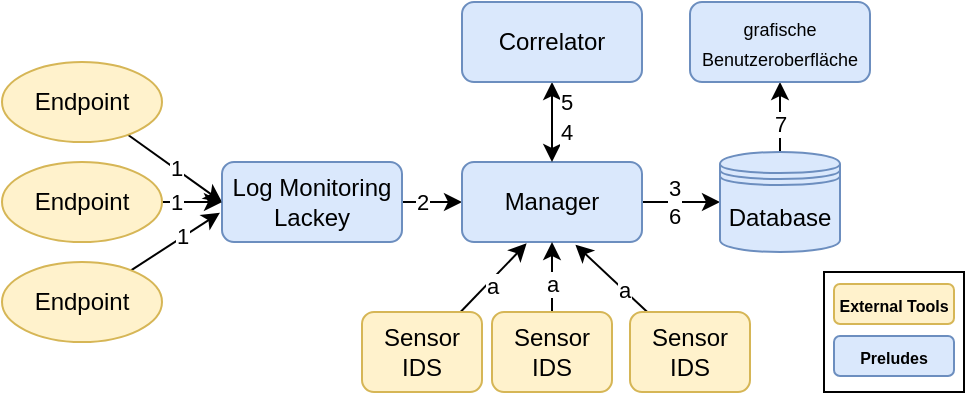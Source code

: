 <mxfile version="21.3.2" type="device">
  <diagram id="C5RBs43oDa-KdzZeNtuy" name="Page-1">
    <mxGraphModel dx="989" dy="539" grid="1" gridSize="10" guides="1" tooltips="1" connect="1" arrows="1" fold="1" page="1" pageScale="1" pageWidth="827" pageHeight="1169" math="0" shadow="0">
      <root>
        <mxCell id="WIyWlLk6GJQsqaUBKTNV-0" />
        <mxCell id="WIyWlLk6GJQsqaUBKTNV-1" parent="WIyWlLk6GJQsqaUBKTNV-0" />
        <mxCell id="Tn3Q-JOgf97j42v1SPCj-45" value="" style="rounded=0;whiteSpace=wrap;html=1;" vertex="1" parent="WIyWlLk6GJQsqaUBKTNV-1">
          <mxGeometry x="481" y="205" width="70" height="60" as="geometry" />
        </mxCell>
        <mxCell id="Tn3Q-JOgf97j42v1SPCj-21" value="1" style="rounded=0;orthogonalLoop=1;jettySize=auto;html=1;entryX=0;entryY=0.5;entryDx=0;entryDy=0;" edge="1" parent="WIyWlLk6GJQsqaUBKTNV-1" source="Tn3Q-JOgf97j42v1SPCj-0" target="Tn3Q-JOgf97j42v1SPCj-3">
          <mxGeometry relative="1" as="geometry" />
        </mxCell>
        <mxCell id="Tn3Q-JOgf97j42v1SPCj-0" value="Endpoint" style="ellipse;whiteSpace=wrap;html=1;fillColor=#fff2cc;strokeColor=#d6b656;" vertex="1" parent="WIyWlLk6GJQsqaUBKTNV-1">
          <mxGeometry x="70" y="100" width="80" height="40" as="geometry" />
        </mxCell>
        <mxCell id="Tn3Q-JOgf97j42v1SPCj-22" value="2" style="edgeStyle=orthogonalEdgeStyle;rounded=0;orthogonalLoop=1;jettySize=auto;html=1;" edge="1" parent="WIyWlLk6GJQsqaUBKTNV-1">
          <mxGeometry x="-0.333" relative="1" as="geometry">
            <mxPoint x="270" y="170.029" as="sourcePoint" />
            <mxPoint x="300" y="170.029" as="targetPoint" />
            <mxPoint as="offset" />
          </mxGeometry>
        </mxCell>
        <mxCell id="Tn3Q-JOgf97j42v1SPCj-3" value="Log Monitoring Lackey" style="rounded=1;whiteSpace=wrap;html=1;fillColor=#dae8fc;strokeColor=#6c8ebf;" vertex="1" parent="WIyWlLk6GJQsqaUBKTNV-1">
          <mxGeometry x="180" y="150" width="90" height="40" as="geometry" />
        </mxCell>
        <mxCell id="Tn3Q-JOgf97j42v1SPCj-19" style="rounded=0;orthogonalLoop=1;jettySize=auto;html=1;" edge="1" parent="WIyWlLk6GJQsqaUBKTNV-1" source="Tn3Q-JOgf97j42v1SPCj-7" target="Tn3Q-JOgf97j42v1SPCj-3">
          <mxGeometry relative="1" as="geometry" />
        </mxCell>
        <mxCell id="Tn3Q-JOgf97j42v1SPCj-31" value="1" style="edgeLabel;html=1;align=center;verticalAlign=middle;resizable=0;points=[];" vertex="1" connectable="0" parent="Tn3Q-JOgf97j42v1SPCj-19">
          <mxGeometry x="-0.578" relative="1" as="geometry">
            <mxPoint as="offset" />
          </mxGeometry>
        </mxCell>
        <mxCell id="Tn3Q-JOgf97j42v1SPCj-7" value="Endpoint" style="ellipse;whiteSpace=wrap;html=1;fillColor=#fff2cc;strokeColor=#d6b656;" vertex="1" parent="WIyWlLk6GJQsqaUBKTNV-1">
          <mxGeometry x="70" y="150" width="80" height="40" as="geometry" />
        </mxCell>
        <mxCell id="Tn3Q-JOgf97j42v1SPCj-20" style="rounded=0;orthogonalLoop=1;jettySize=auto;html=1;entryX=-0.011;entryY=0.633;entryDx=0;entryDy=0;entryPerimeter=0;" edge="1" parent="WIyWlLk6GJQsqaUBKTNV-1" source="Tn3Q-JOgf97j42v1SPCj-9" target="Tn3Q-JOgf97j42v1SPCj-3">
          <mxGeometry relative="1" as="geometry" />
        </mxCell>
        <mxCell id="Tn3Q-JOgf97j42v1SPCj-32" value="1" style="edgeLabel;html=1;align=center;verticalAlign=middle;resizable=0;points=[];" vertex="1" connectable="0" parent="Tn3Q-JOgf97j42v1SPCj-20">
          <mxGeometry x="0.177" y="1" relative="1" as="geometry">
            <mxPoint as="offset" />
          </mxGeometry>
        </mxCell>
        <mxCell id="Tn3Q-JOgf97j42v1SPCj-9" value="Endpoint" style="ellipse;whiteSpace=wrap;html=1;fillColor=#fff2cc;strokeColor=#d6b656;" vertex="1" parent="WIyWlLk6GJQsqaUBKTNV-1">
          <mxGeometry x="70" y="200" width="80" height="40" as="geometry" />
        </mxCell>
        <mxCell id="Tn3Q-JOgf97j42v1SPCj-23" style="edgeStyle=orthogonalEdgeStyle;rounded=0;orthogonalLoop=1;jettySize=auto;html=1;entryX=0;entryY=0.5;entryDx=0;entryDy=0;" edge="1" parent="WIyWlLk6GJQsqaUBKTNV-1" source="Tn3Q-JOgf97j42v1SPCj-10" target="Tn3Q-JOgf97j42v1SPCj-15">
          <mxGeometry relative="1" as="geometry" />
        </mxCell>
        <mxCell id="Tn3Q-JOgf97j42v1SPCj-38" value="&lt;div&gt;3&lt;/div&gt;&lt;div&gt;6&lt;br&gt;&lt;/div&gt;" style="edgeLabel;html=1;align=center;verticalAlign=middle;resizable=0;points=[];" vertex="1" connectable="0" parent="Tn3Q-JOgf97j42v1SPCj-23">
          <mxGeometry x="-0.252" relative="1" as="geometry">
            <mxPoint as="offset" />
          </mxGeometry>
        </mxCell>
        <mxCell id="Tn3Q-JOgf97j42v1SPCj-10" value="Manager" style="rounded=1;whiteSpace=wrap;html=1;fillColor=#dae8fc;strokeColor=#6c8ebf;" vertex="1" parent="WIyWlLk6GJQsqaUBKTNV-1">
          <mxGeometry x="300" y="150" width="90" height="40" as="geometry" />
        </mxCell>
        <mxCell id="Tn3Q-JOgf97j42v1SPCj-30" style="edgeStyle=orthogonalEdgeStyle;rounded=0;orthogonalLoop=1;jettySize=auto;html=1;endArrow=classic;endFill=1;startArrow=classic;startFill=1;" edge="1" parent="WIyWlLk6GJQsqaUBKTNV-1" source="Tn3Q-JOgf97j42v1SPCj-11" target="Tn3Q-JOgf97j42v1SPCj-10">
          <mxGeometry relative="1" as="geometry" />
        </mxCell>
        <mxCell id="Tn3Q-JOgf97j42v1SPCj-36" value="5" style="edgeLabel;html=1;align=center;verticalAlign=middle;resizable=0;points=[];" vertex="1" connectable="0" parent="Tn3Q-JOgf97j42v1SPCj-30">
          <mxGeometry x="-0.267" relative="1" as="geometry">
            <mxPoint x="7" y="-5" as="offset" />
          </mxGeometry>
        </mxCell>
        <mxCell id="Tn3Q-JOgf97j42v1SPCj-11" value="Correlator" style="rounded=1;whiteSpace=wrap;html=1;fillColor=#dae8fc;strokeColor=#6c8ebf;" vertex="1" parent="WIyWlLk6GJQsqaUBKTNV-1">
          <mxGeometry x="300" y="70" width="90" height="40" as="geometry" />
        </mxCell>
        <mxCell id="Tn3Q-JOgf97j42v1SPCj-28" style="rounded=0;orthogonalLoop=1;jettySize=auto;html=1;" edge="1" parent="WIyWlLk6GJQsqaUBKTNV-1" source="Tn3Q-JOgf97j42v1SPCj-12">
          <mxGeometry relative="1" as="geometry">
            <mxPoint x="345" y="190" as="targetPoint" />
          </mxGeometry>
        </mxCell>
        <mxCell id="Tn3Q-JOgf97j42v1SPCj-34" value="a" style="edgeLabel;html=1;align=center;verticalAlign=middle;resizable=0;points=[];" vertex="1" connectable="0" parent="Tn3Q-JOgf97j42v1SPCj-28">
          <mxGeometry x="-0.4" y="-1" relative="1" as="geometry">
            <mxPoint x="-1" y="-4" as="offset" />
          </mxGeometry>
        </mxCell>
        <mxCell id="Tn3Q-JOgf97j42v1SPCj-12" value="Sensor IDS" style="rounded=1;whiteSpace=wrap;html=1;fillColor=#fff2cc;strokeColor=#d6b656;" vertex="1" parent="WIyWlLk6GJQsqaUBKTNV-1">
          <mxGeometry x="315" y="225" width="60" height="40" as="geometry" />
        </mxCell>
        <mxCell id="Tn3Q-JOgf97j42v1SPCj-27" style="rounded=0;orthogonalLoop=1;jettySize=auto;html=1;entryX=0.359;entryY=1.017;entryDx=0;entryDy=0;entryPerimeter=0;" edge="1" parent="WIyWlLk6GJQsqaUBKTNV-1" source="Tn3Q-JOgf97j42v1SPCj-13" target="Tn3Q-JOgf97j42v1SPCj-10">
          <mxGeometry relative="1" as="geometry" />
        </mxCell>
        <mxCell id="Tn3Q-JOgf97j42v1SPCj-33" value="a" style="edgeLabel;html=1;align=center;verticalAlign=middle;resizable=0;points=[];" vertex="1" connectable="0" parent="Tn3Q-JOgf97j42v1SPCj-27">
          <mxGeometry x="-0.133" y="-2" relative="1" as="geometry">
            <mxPoint as="offset" />
          </mxGeometry>
        </mxCell>
        <mxCell id="Tn3Q-JOgf97j42v1SPCj-13" value="&lt;div&gt;Sensor&lt;/div&gt;&lt;div&gt;IDS&lt;br&gt;&lt;/div&gt;" style="rounded=1;whiteSpace=wrap;html=1;fillColor=#fff2cc;strokeColor=#d6b656;" vertex="1" parent="WIyWlLk6GJQsqaUBKTNV-1">
          <mxGeometry x="250" y="225" width="60" height="40" as="geometry" />
        </mxCell>
        <mxCell id="Tn3Q-JOgf97j42v1SPCj-29" style="rounded=0;orthogonalLoop=1;jettySize=auto;html=1;entryX=0.63;entryY=1.033;entryDx=0;entryDy=0;entryPerimeter=0;" edge="1" parent="WIyWlLk6GJQsqaUBKTNV-1" source="Tn3Q-JOgf97j42v1SPCj-14" target="Tn3Q-JOgf97j42v1SPCj-10">
          <mxGeometry relative="1" as="geometry" />
        </mxCell>
        <mxCell id="Tn3Q-JOgf97j42v1SPCj-35" value="a" style="edgeLabel;html=1;align=center;verticalAlign=middle;resizable=0;points=[];" vertex="1" connectable="0" parent="Tn3Q-JOgf97j42v1SPCj-29">
          <mxGeometry x="-0.354" relative="1" as="geometry">
            <mxPoint as="offset" />
          </mxGeometry>
        </mxCell>
        <mxCell id="Tn3Q-JOgf97j42v1SPCj-14" value="Sensor IDS" style="rounded=1;whiteSpace=wrap;html=1;fillColor=#fff2cc;strokeColor=#d6b656;" vertex="1" parent="WIyWlLk6GJQsqaUBKTNV-1">
          <mxGeometry x="384" y="225" width="60" height="40" as="geometry" />
        </mxCell>
        <mxCell id="Tn3Q-JOgf97j42v1SPCj-26" style="edgeStyle=orthogonalEdgeStyle;rounded=0;orthogonalLoop=1;jettySize=auto;html=1;entryX=0.5;entryY=1;entryDx=0;entryDy=0;" edge="1" parent="WIyWlLk6GJQsqaUBKTNV-1" source="Tn3Q-JOgf97j42v1SPCj-15" target="Tn3Q-JOgf97j42v1SPCj-17">
          <mxGeometry relative="1" as="geometry" />
        </mxCell>
        <mxCell id="Tn3Q-JOgf97j42v1SPCj-39" value="7" style="edgeLabel;html=1;align=center;verticalAlign=middle;resizable=0;points=[];" vertex="1" connectable="0" parent="Tn3Q-JOgf97j42v1SPCj-26">
          <mxGeometry x="-0.348" relative="1" as="geometry">
            <mxPoint as="offset" />
          </mxGeometry>
        </mxCell>
        <mxCell id="Tn3Q-JOgf97j42v1SPCj-15" value="Database" style="shape=datastore;whiteSpace=wrap;html=1;fillColor=#dae8fc;strokeColor=#6c8ebf;" vertex="1" parent="WIyWlLk6GJQsqaUBKTNV-1">
          <mxGeometry x="429" y="145" width="60" height="50" as="geometry" />
        </mxCell>
        <mxCell id="Tn3Q-JOgf97j42v1SPCj-17" value="&lt;font style=&quot;font-size: 9px;&quot;&gt;grafische Benutzeroberfläche&lt;/font&gt;" style="rounded=1;whiteSpace=wrap;html=1;fillColor=#dae8fc;strokeColor=#6c8ebf;" vertex="1" parent="WIyWlLk6GJQsqaUBKTNV-1">
          <mxGeometry x="414" y="70" width="90" height="40" as="geometry" />
        </mxCell>
        <mxCell id="Tn3Q-JOgf97j42v1SPCj-37" value="&lt;div&gt;4&lt;/div&gt;" style="edgeLabel;html=1;align=center;verticalAlign=middle;resizable=0;points=[];" vertex="1" connectable="0" parent="WIyWlLk6GJQsqaUBKTNV-1">
          <mxGeometry x="364" y="126.667" as="geometry">
            <mxPoint x="-12" y="8" as="offset" />
          </mxGeometry>
        </mxCell>
        <mxCell id="Tn3Q-JOgf97j42v1SPCj-41" value="&lt;font style=&quot;font-size: 8px;&quot;&gt;&lt;b&gt;&lt;font style=&quot;font-size: 8px;&quot;&gt;External Tools&lt;br&gt;&lt;/font&gt;&lt;/b&gt;&lt;/font&gt;" style="rounded=1;whiteSpace=wrap;html=1;fillColor=#fff2cc;strokeColor=#d6b656;" vertex="1" parent="WIyWlLk6GJQsqaUBKTNV-1">
          <mxGeometry x="486" y="211" width="60" height="20" as="geometry" />
        </mxCell>
        <mxCell id="Tn3Q-JOgf97j42v1SPCj-43" value="&lt;font style=&quot;font-size: 8px;&quot;&gt;&lt;b&gt;Preludes&lt;/b&gt;&lt;/font&gt;" style="rounded=1;whiteSpace=wrap;html=1;fillColor=#dae8fc;strokeColor=#6c8ebf;" vertex="1" parent="WIyWlLk6GJQsqaUBKTNV-1">
          <mxGeometry x="486" y="237" width="60" height="20" as="geometry" />
        </mxCell>
      </root>
    </mxGraphModel>
  </diagram>
</mxfile>
